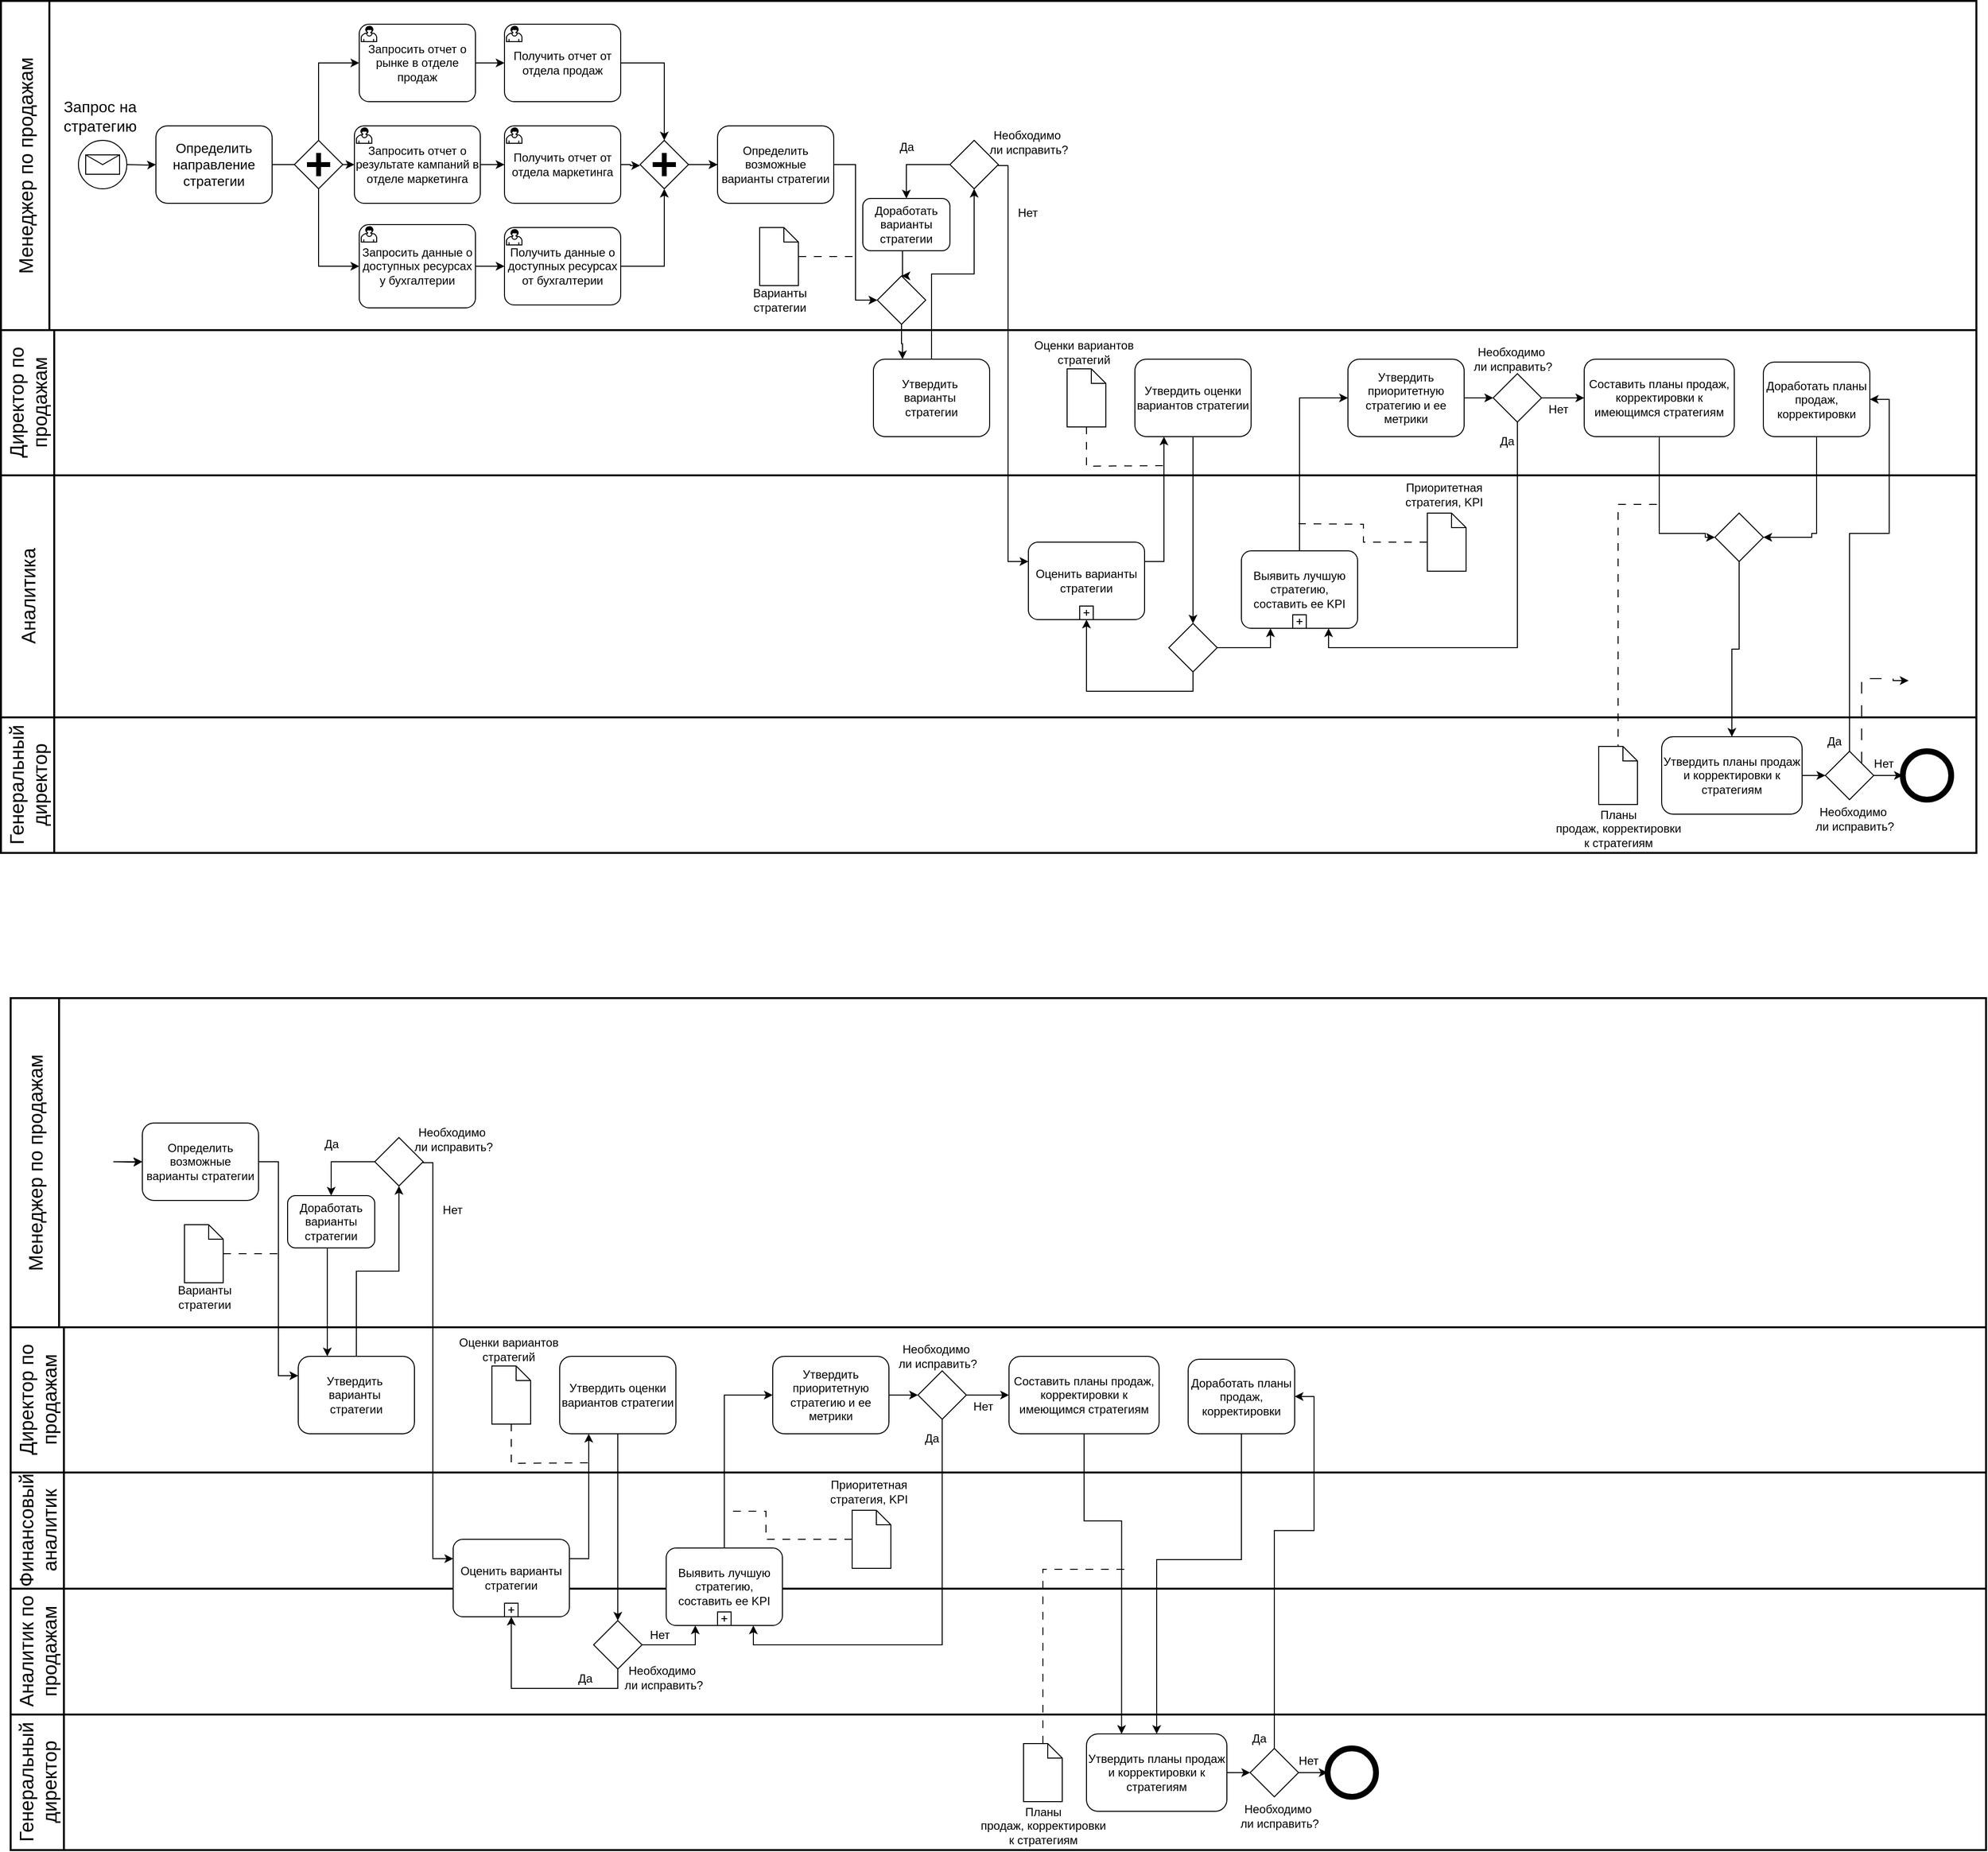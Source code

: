 <mxfile version="25.0.3">
  <diagram name="Page-1" id="2a216829-ef6e-dabb-86c1-c78162f3ba2b">
    <mxGraphModel dx="3166" dy="1260" grid="1" gridSize="10" guides="1" tooltips="1" connect="1" arrows="1" fold="1" page="1" pageScale="1" pageWidth="850" pageHeight="1100" background="none" math="0" shadow="0">
      <root>
        <mxCell id="0" />
        <mxCell id="1" parent="0" />
        <mxCell id="ERPgEq4vKGsU3ttqHzY0-12" value="" style="group" vertex="1" connectable="0" parent="1">
          <mxGeometry x="-530" y="260" width="2040" height="880" as="geometry" />
        </mxCell>
        <mxCell id="yuOISIgOCX0uWJEtP6---103" value="&lt;font style=&quot;font-size: 20px;&quot;&gt;Директор по продажам&lt;/font&gt;" style="swimlane;html=1;startSize=55;fontStyle=0;collapsible=0;horizontal=0;swimlaneLine=1;swimlaneFillColor=#ffffff;strokeWidth=2;whiteSpace=wrap;" parent="ERPgEq4vKGsU3ttqHzY0-12" vertex="1">
          <mxGeometry y="340" width="2040" height="150" as="geometry" />
        </mxCell>
        <mxCell id="yuOISIgOCX0uWJEtP6---110" value="Утвердить&amp;nbsp;&lt;div&gt;варианты&amp;nbsp;&lt;/div&gt;&lt;div&gt;стратегии&lt;/div&gt;" style="shape=ext;rounded=1;html=1;whiteSpace=wrap;" parent="yuOISIgOCX0uWJEtP6---103" vertex="1">
          <mxGeometry x="901" y="30" width="120" height="80" as="geometry" />
        </mxCell>
        <mxCell id="yuOISIgOCX0uWJEtP6---115" value="" style="shape=mxgraph.bpmn.data;labelPosition=center;verticalLabelPosition=bottom;align=center;verticalAlign=top;size=15;html=1;" parent="yuOISIgOCX0uWJEtP6---103" vertex="1">
          <mxGeometry x="1101" y="40" width="40" height="60" as="geometry" />
        </mxCell>
        <mxCell id="yuOISIgOCX0uWJEtP6---116" value="Утвердить оценки вариантов стратегии" style="shape=ext;rounded=1;html=1;whiteSpace=wrap;" parent="yuOISIgOCX0uWJEtP6---103" vertex="1">
          <mxGeometry x="1171" y="30" width="120" height="80" as="geometry" />
        </mxCell>
        <mxCell id="yuOISIgOCX0uWJEtP6---153" value="Утвердить приоритетную стратегию и ее метрики" style="shape=ext;rounded=1;html=1;whiteSpace=wrap;" parent="yuOISIgOCX0uWJEtP6---103" vertex="1">
          <mxGeometry x="1391" y="30" width="120" height="80" as="geometry" />
        </mxCell>
        <mxCell id="yuOISIgOCX0uWJEtP6---155" value="" style="points=[[0.25,0.25,0],[0.5,0,0],[0.75,0.25,0],[1,0.5,0],[0.75,0.75,0],[0.5,1,0],[0.25,0.75,0],[0,0.5,0]];shape=mxgraph.bpmn.gateway2;html=1;verticalLabelPosition=bottom;labelBackgroundColor=#ffffff;verticalAlign=top;align=center;perimeter=rhombusPerimeter;outlineConnect=0;outline=none;symbol=none;" parent="yuOISIgOCX0uWJEtP6---103" vertex="1">
          <mxGeometry x="1541" y="45" width="50" height="50" as="geometry" />
        </mxCell>
        <mxCell id="yuOISIgOCX0uWJEtP6---156" style="edgeStyle=orthogonalEdgeStyle;rounded=0;orthogonalLoop=1;jettySize=auto;html=1;entryX=0;entryY=0.5;entryDx=0;entryDy=0;entryPerimeter=0;" parent="yuOISIgOCX0uWJEtP6---103" source="yuOISIgOCX0uWJEtP6---153" target="yuOISIgOCX0uWJEtP6---155" edge="1">
          <mxGeometry relative="1" as="geometry">
            <mxPoint x="1521" y="290" as="targetPoint" />
          </mxGeometry>
        </mxCell>
        <mxCell id="yuOISIgOCX0uWJEtP6---167" value="" style="edgeStyle=orthogonalEdgeStyle;rounded=0;orthogonalLoop=1;jettySize=auto;html=1;" parent="yuOISIgOCX0uWJEtP6---103" source="yuOISIgOCX0uWJEtP6---155" target="yuOISIgOCX0uWJEtP6---159" edge="1">
          <mxGeometry relative="1" as="geometry">
            <mxPoint x="1681" y="1520" as="targetPoint" />
            <mxPoint x="1591" y="1520" as="sourcePoint" />
          </mxGeometry>
        </mxCell>
        <mxCell id="yuOISIgOCX0uWJEtP6---159" value="Составить планы продаж, корректировки к имеющимся стратегиям" style="shape=ext;rounded=1;html=1;whiteSpace=wrap;" parent="yuOISIgOCX0uWJEtP6---103" vertex="1">
          <mxGeometry x="1635" y="30" width="155" height="80" as="geometry" />
        </mxCell>
        <mxCell id="2nSxpboLFZ5jM47wPxM_-16" value="Оценки вариантов&lt;div&gt;стратегий&lt;/div&gt;" style="text;html=1;align=center;verticalAlign=middle;resizable=0;points=[];autosize=1;strokeColor=none;fillColor=none;" parent="yuOISIgOCX0uWJEtP6---103" vertex="1">
          <mxGeometry x="1053" y="3" width="130" height="40" as="geometry" />
        </mxCell>
        <mxCell id="2nSxpboLFZ5jM47wPxM_-27" value="Необходимо&amp;nbsp;&lt;div&gt;ли&lt;span style=&quot;background-color: initial;&quot;&gt;&amp;nbsp;исправить?&lt;/span&gt;&lt;/div&gt;" style="text;html=1;align=center;verticalAlign=middle;resizable=0;points=[];autosize=1;strokeColor=none;fillColor=none;" parent="yuOISIgOCX0uWJEtP6---103" vertex="1">
          <mxGeometry x="1511" y="10" width="100" height="40" as="geometry" />
        </mxCell>
        <mxCell id="2nSxpboLFZ5jM47wPxM_-29" value="Нет" style="text;html=1;align=center;verticalAlign=middle;resizable=0;points=[];autosize=1;strokeColor=none;fillColor=none;" parent="yuOISIgOCX0uWJEtP6---103" vertex="1">
          <mxGeometry x="1588" y="67" width="40" height="30" as="geometry" />
        </mxCell>
        <mxCell id="2nSxpboLFZ5jM47wPxM_-30" value="Да" style="text;html=1;align=center;verticalAlign=middle;resizable=0;points=[];autosize=1;strokeColor=none;fillColor=none;" parent="yuOISIgOCX0uWJEtP6---103" vertex="1">
          <mxGeometry x="1535" y="100" width="40" height="30" as="geometry" />
        </mxCell>
        <mxCell id="ERPgEq4vKGsU3ttqHzY0-9" value="Доработать планы продаж, корректировки" style="shape=ext;rounded=1;html=1;whiteSpace=wrap;" vertex="1" parent="yuOISIgOCX0uWJEtP6---103">
          <mxGeometry x="1820" y="33" width="110" height="77" as="geometry" />
        </mxCell>
        <mxCell id="yuOISIgOCX0uWJEtP6---2" value="&lt;font style=&quot;font-size: 20px;&quot;&gt;Менеджер по продажам&lt;/font&gt;" style="swimlane;html=1;startSize=50;fontStyle=0;collapsible=0;horizontal=0;swimlaneLine=1;swimlaneFillColor=#ffffff;strokeWidth=2;whiteSpace=wrap;" parent="ERPgEq4vKGsU3ttqHzY0-12" vertex="1">
          <mxGeometry width="2040" height="340" as="geometry" />
        </mxCell>
        <mxCell id="yuOISIgOCX0uWJEtP6---6" style="edgeStyle=orthogonalEdgeStyle;rounded=0;orthogonalLoop=1;jettySize=auto;html=1;" parent="yuOISIgOCX0uWJEtP6---2" target="yuOISIgOCX0uWJEtP6---5" edge="1">
          <mxGeometry relative="1" as="geometry">
            <mxPoint x="130" y="169" as="sourcePoint" />
          </mxGeometry>
        </mxCell>
        <mxCell id="yuOISIgOCX0uWJEtP6---9" style="edgeStyle=orthogonalEdgeStyle;rounded=0;orthogonalLoop=1;jettySize=auto;html=1;" parent="yuOISIgOCX0uWJEtP6---2" source="yuOISIgOCX0uWJEtP6---5" edge="1">
          <mxGeometry relative="1" as="geometry">
            <mxPoint x="315" y="169" as="targetPoint" />
          </mxGeometry>
        </mxCell>
        <mxCell id="yuOISIgOCX0uWJEtP6---5" value="&lt;font style=&quot;font-size: 14px;&quot;&gt;Определить направление стратегии&lt;/font&gt;" style="shape=ext;rounded=1;html=1;whiteSpace=wrap;" parent="yuOISIgOCX0uWJEtP6---2" vertex="1">
          <mxGeometry x="160" y="129" width="120" height="80" as="geometry" />
        </mxCell>
        <mxCell id="yuOISIgOCX0uWJEtP6---7" value="" style="shape=mxgraph.bpmn.shape;html=1;verticalLabelPosition=bottom;labelBackgroundColor=#ffffff;verticalAlign=top;perimeter=rhombusPerimeter;background=gateway;outline=none;symbol=parallelGw;" parent="yuOISIgOCX0uWJEtP6---2" vertex="1">
          <mxGeometry x="303" y="144" width="50" height="50" as="geometry" />
        </mxCell>
        <mxCell id="yuOISIgOCX0uWJEtP6---10" value="&lt;div&gt;&lt;span style=&quot;background-color: initial;&quot;&gt;Запросить данные о доступных ресурсах у бухгалтерии&lt;/span&gt;&lt;br&gt;&lt;/div&gt;" style="points=[[0.25,0,0],[0.5,0,0],[0.75,0,0],[1,0.25,0],[1,0.5,0],[1,0.75,0],[0.75,1,0],[0.5,1,0],[0.25,1,0],[0,0.75,0],[0,0.5,0],[0,0.25,0]];shape=mxgraph.bpmn.task;whiteSpace=wrap;rectStyle=rounded;size=10;html=1;container=1;expand=0;collapsible=0;taskMarker=user;" parent="yuOISIgOCX0uWJEtP6---2" vertex="1">
          <mxGeometry x="370" y="231" width="120" height="86" as="geometry" />
        </mxCell>
        <mxCell id="yuOISIgOCX0uWJEtP6---11" value="&lt;div&gt;&lt;span style=&quot;background-color: initial;&quot;&gt;Запросить отчет о результате кампаний в отделе маркетинга&lt;/span&gt;&lt;br&gt;&lt;/div&gt;" style="points=[[0.25,0,0],[0.5,0,0],[0.75,0,0],[1,0.25,0],[1,0.5,0],[1,0.75,0],[0.75,1,0],[0.5,1,0],[0.25,1,0],[0,0.75,0],[0,0.5,0],[0,0.25,0]];shape=mxgraph.bpmn.task;whiteSpace=wrap;rectStyle=rounded;size=10;html=1;container=1;expand=0;collapsible=0;taskMarker=user;" parent="yuOISIgOCX0uWJEtP6---2" vertex="1">
          <mxGeometry x="365" y="129" width="130" height="80" as="geometry" />
        </mxCell>
        <mxCell id="2nSxpboLFZ5jM47wPxM_-1" style="edgeStyle=orthogonalEdgeStyle;rounded=0;orthogonalLoop=1;jettySize=auto;html=1;" parent="yuOISIgOCX0uWJEtP6---2" source="yuOISIgOCX0uWJEtP6---12" target="CjMGcF9206Xnc9cuAVjh-18" edge="1">
          <mxGeometry relative="1" as="geometry" />
        </mxCell>
        <mxCell id="yuOISIgOCX0uWJEtP6---12" value="&lt;div&gt;&lt;span style=&quot;background-color: initial;&quot;&gt;Запросить отчет о рынке в отделе продаж&lt;/span&gt;&lt;br&gt;&lt;/div&gt;" style="points=[[0.25,0,0],[0.5,0,0],[0.75,0,0],[1,0.25,0],[1,0.5,0],[1,0.75,0],[0.75,1,0],[0.5,1,0],[0.25,1,0],[0,0.75,0],[0,0.5,0],[0,0.25,0]];shape=mxgraph.bpmn.task;whiteSpace=wrap;rectStyle=rounded;size=10;html=1;container=1;expand=0;collapsible=0;taskMarker=user;" parent="yuOISIgOCX0uWJEtP6---2" vertex="1">
          <mxGeometry x="370" y="24" width="120" height="80" as="geometry" />
        </mxCell>
        <mxCell id="yuOISIgOCX0uWJEtP6---17" style="edgeStyle=orthogonalEdgeStyle;rounded=0;orthogonalLoop=1;jettySize=auto;html=1;entryX=0;entryY=0.5;entryDx=0;entryDy=0;entryPerimeter=0;" parent="yuOISIgOCX0uWJEtP6---2" source="yuOISIgOCX0uWJEtP6---7" target="yuOISIgOCX0uWJEtP6---12" edge="1">
          <mxGeometry relative="1" as="geometry">
            <Array as="points">
              <mxPoint x="328" y="64" />
            </Array>
            <mxPoint x="368" y="64.0" as="targetPoint" />
          </mxGeometry>
        </mxCell>
        <mxCell id="yuOISIgOCX0uWJEtP6---26" style="edgeStyle=orthogonalEdgeStyle;rounded=0;orthogonalLoop=1;jettySize=auto;html=1;entryX=0.5;entryY=1;entryDx=0;entryDy=0;exitX=1;exitY=0.5;exitDx=0;exitDy=0;exitPerimeter=0;" parent="yuOISIgOCX0uWJEtP6---2" source="CjMGcF9206Xnc9cuAVjh-23" target="yuOISIgOCX0uWJEtP6---24" edge="1">
          <mxGeometry relative="1" as="geometry">
            <mxPoint x="696" y="274.0" as="sourcePoint" />
          </mxGeometry>
        </mxCell>
        <mxCell id="yuOISIgOCX0uWJEtP6---25" style="edgeStyle=orthogonalEdgeStyle;rounded=0;orthogonalLoop=1;jettySize=auto;html=1;entryX=0.5;entryY=0;entryDx=0;entryDy=0;exitX=1;exitY=0.5;exitDx=0;exitDy=0;exitPerimeter=0;" parent="yuOISIgOCX0uWJEtP6---2" source="CjMGcF9206Xnc9cuAVjh-18" target="yuOISIgOCX0uWJEtP6---24" edge="1">
          <mxGeometry relative="1" as="geometry">
            <mxPoint x="696" y="64.0" as="sourcePoint" />
          </mxGeometry>
        </mxCell>
        <mxCell id="yuOISIgOCX0uWJEtP6---29" style="edgeStyle=orthogonalEdgeStyle;rounded=0;orthogonalLoop=1;jettySize=auto;html=1;entryX=0;entryY=0.5;entryDx=0;entryDy=0;" parent="yuOISIgOCX0uWJEtP6---2" source="yuOISIgOCX0uWJEtP6---24" target="yuOISIgOCX0uWJEtP6---28" edge="1">
          <mxGeometry relative="1" as="geometry" />
        </mxCell>
        <mxCell id="2nSxpboLFZ5jM47wPxM_-4" value="" style="edgeStyle=orthogonalEdgeStyle;rounded=0;orthogonalLoop=1;jettySize=auto;html=1;" parent="yuOISIgOCX0uWJEtP6---2" source="yuOISIgOCX0uWJEtP6---24" target="yuOISIgOCX0uWJEtP6---28" edge="1">
          <mxGeometry relative="1" as="geometry" />
        </mxCell>
        <mxCell id="yuOISIgOCX0uWJEtP6---24" value="" style="shape=mxgraph.bpmn.shape;html=1;verticalLabelPosition=bottom;labelBackgroundColor=#ffffff;verticalAlign=top;perimeter=rhombusPerimeter;background=gateway;outline=none;symbol=parallelGw;" parent="yuOISIgOCX0uWJEtP6---2" vertex="1">
          <mxGeometry x="660" y="144" width="50" height="50" as="geometry" />
        </mxCell>
        <mxCell id="yuOISIgOCX0uWJEtP6---27" style="edgeStyle=orthogonalEdgeStyle;rounded=0;orthogonalLoop=1;jettySize=auto;html=1;exitX=1;exitY=0.5;exitDx=0;exitDy=0;exitPerimeter=0;" parent="yuOISIgOCX0uWJEtP6---2" source="CjMGcF9206Xnc9cuAVjh-21" edge="1">
          <mxGeometry relative="1" as="geometry">
            <mxPoint x="696.0" y="169.037" as="sourcePoint" />
            <mxPoint x="660" y="170" as="targetPoint" />
            <Array as="points">
              <mxPoint x="650" y="169" />
              <mxPoint x="650" y="170" />
            </Array>
          </mxGeometry>
        </mxCell>
        <mxCell id="yuOISIgOCX0uWJEtP6---28" value="Определить возможные варианты стратегии" style="shape=ext;rounded=1;html=1;whiteSpace=wrap;" parent="yuOISIgOCX0uWJEtP6---2" vertex="1">
          <mxGeometry x="740" y="129" width="120" height="80" as="geometry" />
        </mxCell>
        <mxCell id="ERPgEq4vKGsU3ttqHzY0-3" style="edgeStyle=orthogonalEdgeStyle;rounded=0;orthogonalLoop=1;jettySize=auto;html=1;entryX=0.5;entryY=0;entryDx=0;entryDy=0;exitX=0;exitY=0.5;exitDx=0;exitDy=0;exitPerimeter=0;" edge="1" parent="yuOISIgOCX0uWJEtP6---2" source="yuOISIgOCX0uWJEtP6---30" target="ERPgEq4vKGsU3ttqHzY0-2">
          <mxGeometry relative="1" as="geometry" />
        </mxCell>
        <mxCell id="yuOISIgOCX0uWJEtP6---30" value="" style="points=[[0.25,0.25,0],[0.5,0,0],[0.75,0.25,0],[1,0.5,0],[0.75,0.75,0],[0.5,1,0],[0.25,0.75,0],[0,0.5,0]];shape=mxgraph.bpmn.gateway2;html=1;verticalLabelPosition=bottom;labelBackgroundColor=#ffffff;verticalAlign=top;align=center;perimeter=rhombusPerimeter;outlineConnect=0;outline=none;symbol=none;" parent="yuOISIgOCX0uWJEtP6---2" vertex="1">
          <mxGeometry x="980" y="144" width="50" height="50" as="geometry" />
        </mxCell>
        <mxCell id="CjMGcF9206Xnc9cuAVjh-18" value="Получить отчет от отдела продаж" style="points=[[0.25,0,0],[0.5,0,0],[0.75,0,0],[1,0.25,0],[1,0.5,0],[1,0.75,0],[0.75,1,0],[0.5,1,0],[0.25,1,0],[0,0.75,0],[0,0.5,0],[0,0.25,0]];shape=mxgraph.bpmn.task;whiteSpace=wrap;rectStyle=rounded;size=10;html=1;container=1;expand=0;collapsible=0;taskMarker=user;" parent="yuOISIgOCX0uWJEtP6---2" vertex="1">
          <mxGeometry x="520" y="24" width="120" height="80" as="geometry" />
        </mxCell>
        <mxCell id="CjMGcF9206Xnc9cuAVjh-21" value="Получить отчет от отдела маркетинга" style="points=[[0.25,0,0],[0.5,0,0],[0.75,0,0],[1,0.25,0],[1,0.5,0],[1,0.75,0],[0.75,1,0],[0.5,1,0],[0.25,1,0],[0,0.75,0],[0,0.5,0],[0,0.25,0]];shape=mxgraph.bpmn.task;whiteSpace=wrap;rectStyle=rounded;size=10;html=1;container=1;expand=0;collapsible=0;taskMarker=user;" parent="yuOISIgOCX0uWJEtP6---2" vertex="1">
          <mxGeometry x="520" y="129" width="120" height="80" as="geometry" />
        </mxCell>
        <mxCell id="CjMGcF9206Xnc9cuAVjh-23" value="&lt;div&gt;&lt;span style=&quot;background-color: initial;&quot;&gt;Получить данные о доступных ресурсах от бухгалтерии&lt;/span&gt;&lt;br&gt;&lt;/div&gt;" style="points=[[0.25,0,0],[0.5,0,0],[0.75,0,0],[1,0.25,0],[1,0.5,0],[1,0.75,0],[0.75,1,0],[0.5,1,0],[0.25,1,0],[0,0.75,0],[0,0.5,0],[0,0.25,0]];shape=mxgraph.bpmn.task;whiteSpace=wrap;rectStyle=rounded;size=10;html=1;container=1;expand=0;collapsible=0;taskMarker=user;" parent="yuOISIgOCX0uWJEtP6---2" vertex="1">
          <mxGeometry x="520" y="234" width="120" height="80" as="geometry" />
        </mxCell>
        <mxCell id="CjMGcF9206Xnc9cuAVjh-28" style="edgeStyle=orthogonalEdgeStyle;rounded=0;orthogonalLoop=1;jettySize=auto;html=1;exitX=1;exitY=0.5;exitDx=0;exitDy=0;entryX=0;entryY=0.5;entryDx=0;entryDy=0;entryPerimeter=0;" parent="yuOISIgOCX0uWJEtP6---2" source="yuOISIgOCX0uWJEtP6---7" target="yuOISIgOCX0uWJEtP6---11" edge="1">
          <mxGeometry relative="1" as="geometry">
            <mxPoint x="368" y="169.0" as="targetPoint" />
          </mxGeometry>
        </mxCell>
        <mxCell id="2nSxpboLFZ5jM47wPxM_-2" style="edgeStyle=orthogonalEdgeStyle;rounded=0;orthogonalLoop=1;jettySize=auto;html=1;entryX=0;entryY=0.5;entryDx=0;entryDy=0;entryPerimeter=0;" parent="yuOISIgOCX0uWJEtP6---2" source="yuOISIgOCX0uWJEtP6---11" target="CjMGcF9206Xnc9cuAVjh-21" edge="1">
          <mxGeometry relative="1" as="geometry" />
        </mxCell>
        <mxCell id="2nSxpboLFZ5jM47wPxM_-3" style="edgeStyle=orthogonalEdgeStyle;rounded=0;orthogonalLoop=1;jettySize=auto;html=1;entryX=0;entryY=0.5;entryDx=0;entryDy=0;entryPerimeter=0;" parent="yuOISIgOCX0uWJEtP6---2" source="yuOISIgOCX0uWJEtP6---10" target="CjMGcF9206Xnc9cuAVjh-23" edge="1">
          <mxGeometry relative="1" as="geometry" />
        </mxCell>
        <mxCell id="2nSxpboLFZ5jM47wPxM_-9" value="" style="points=[[0.145,0.145,0],[0.5,0,0],[0.855,0.145,0],[1,0.5,0],[0.855,0.855,0],[0.5,1,0],[0.145,0.855,0],[0,0.5,0]];shape=mxgraph.bpmn.event;html=1;verticalLabelPosition=bottom;labelBackgroundColor=#ffffff;verticalAlign=top;align=center;perimeter=ellipsePerimeter;outlineConnect=0;aspect=fixed;outline=standard;symbol=message;" parent="yuOISIgOCX0uWJEtP6---2" vertex="1">
          <mxGeometry x="80" y="144" width="50" height="50" as="geometry" />
        </mxCell>
        <mxCell id="2nSxpboLFZ5jM47wPxM_-10" value="&lt;font style=&quot;font-size: 16px;&quot;&gt;Запрос на стратегию&lt;/font&gt;" style="text;html=1;align=center;verticalAlign=middle;whiteSpace=wrap;rounded=0;" parent="yuOISIgOCX0uWJEtP6---2" vertex="1">
          <mxGeometry x="45" y="94" width="115" height="50" as="geometry" />
        </mxCell>
        <mxCell id="2nSxpboLFZ5jM47wPxM_-13" value="Необходимо&amp;nbsp;&lt;div&gt;ли&lt;span style=&quot;background-color: initial;&quot;&gt;&amp;nbsp;исправить?&lt;/span&gt;&lt;/div&gt;" style="text;html=1;align=center;verticalAlign=middle;resizable=0;points=[];autosize=1;strokeColor=none;fillColor=none;" parent="yuOISIgOCX0uWJEtP6---2" vertex="1">
          <mxGeometry x="1011" y="126" width="100" height="40" as="geometry" />
        </mxCell>
        <mxCell id="2nSxpboLFZ5jM47wPxM_-14" value="Да" style="text;html=1;align=center;verticalAlign=middle;resizable=0;points=[];autosize=1;strokeColor=none;fillColor=none;" parent="yuOISIgOCX0uWJEtP6---2" vertex="1">
          <mxGeometry x="915" y="136" width="40" height="30" as="geometry" />
        </mxCell>
        <mxCell id="2nSxpboLFZ5jM47wPxM_-15" value="Нет" style="text;html=1;align=center;verticalAlign=middle;resizable=0;points=[];autosize=1;strokeColor=none;fillColor=none;" parent="yuOISIgOCX0uWJEtP6---2" vertex="1">
          <mxGeometry x="1040" y="204" width="40" height="30" as="geometry" />
        </mxCell>
        <mxCell id="2nSxpboLFZ5jM47wPxM_-23" style="edgeStyle=orthogonalEdgeStyle;rounded=0;orthogonalLoop=1;jettySize=auto;html=1;entryX=0;entryY=0.5;entryDx=0;entryDy=0;entryPerimeter=0;exitX=0.5;exitY=1;exitDx=0;exitDy=0;" parent="yuOISIgOCX0uWJEtP6---2" source="yuOISIgOCX0uWJEtP6---7" target="yuOISIgOCX0uWJEtP6---10" edge="1">
          <mxGeometry relative="1" as="geometry" />
        </mxCell>
        <mxCell id="yuOISIgOCX0uWJEtP6---112" style="edgeStyle=orthogonalEdgeStyle;rounded=0;orthogonalLoop=1;jettySize=auto;html=1;dashed=1;dashPattern=8 8;endArrow=none;endFill=0;" parent="yuOISIgOCX0uWJEtP6---2" source="yuOISIgOCX0uWJEtP6---109" edge="1">
          <mxGeometry relative="1" as="geometry">
            <mxPoint x="880" y="264" as="targetPoint" />
          </mxGeometry>
        </mxCell>
        <mxCell id="2nSxpboLFZ5jM47wPxM_-11" value="Варианты&lt;div&gt;стратегии&lt;/div&gt;" style="text;html=1;align=center;verticalAlign=middle;resizable=0;points=[];autosize=1;strokeColor=none;fillColor=none;" parent="yuOISIgOCX0uWJEtP6---2" vertex="1">
          <mxGeometry x="763.5" y="289" width="80" height="40" as="geometry" />
        </mxCell>
        <mxCell id="yuOISIgOCX0uWJEtP6---109" value="" style="shape=mxgraph.bpmn.data;labelPosition=center;verticalLabelPosition=bottom;align=center;verticalAlign=top;size=15;html=1;" parent="yuOISIgOCX0uWJEtP6---2" vertex="1">
          <mxGeometry x="783.5" y="234" width="40" height="60" as="geometry" />
        </mxCell>
        <mxCell id="ERPgEq4vKGsU3ttqHzY0-2" value="Доработать варианты стратегии" style="shape=ext;rounded=1;html=1;whiteSpace=wrap;" vertex="1" parent="yuOISIgOCX0uWJEtP6---2">
          <mxGeometry x="890" y="204" width="90" height="54" as="geometry" />
        </mxCell>
        <mxCell id="ERPgEq4vKGsU3ttqHzY0-111" value="" style="points=[[0.25,0.25,0],[0.5,0,0],[0.75,0.25,0],[1,0.5,0],[0.75,0.75,0],[0.5,1,0],[0.25,0.75,0],[0,0.5,0]];shape=mxgraph.bpmn.gateway2;html=1;verticalLabelPosition=bottom;labelBackgroundColor=#ffffff;verticalAlign=top;align=center;perimeter=rhombusPerimeter;outlineConnect=0;outline=none;symbol=none;" vertex="1" parent="yuOISIgOCX0uWJEtP6---2">
          <mxGeometry x="905" y="284" width="50" height="50" as="geometry" />
        </mxCell>
        <mxCell id="ERPgEq4vKGsU3ttqHzY0-8" style="edgeStyle=orthogonalEdgeStyle;rounded=0;orthogonalLoop=1;jettySize=auto;html=1;entryX=0.5;entryY=0;entryDx=0;entryDy=0;entryPerimeter=0;" edge="1" parent="yuOISIgOCX0uWJEtP6---2" source="ERPgEq4vKGsU3ttqHzY0-2" target="ERPgEq4vKGsU3ttqHzY0-111">
          <mxGeometry relative="1" as="geometry">
            <Array as="points">
              <mxPoint x="931" y="284" />
            </Array>
          </mxGeometry>
        </mxCell>
        <mxCell id="2nSxpboLFZ5jM47wPxM_-5" style="edgeStyle=orthogonalEdgeStyle;rounded=0;orthogonalLoop=1;jettySize=auto;html=1;entryX=0;entryY=0.5;entryDx=0;entryDy=0;entryPerimeter=0;" parent="yuOISIgOCX0uWJEtP6---2" source="yuOISIgOCX0uWJEtP6---28" target="ERPgEq4vKGsU3ttqHzY0-111" edge="1">
          <mxGeometry relative="1" as="geometry" />
        </mxCell>
        <mxCell id="yuOISIgOCX0uWJEtP6---113" value="" style="swimlane;html=1;startSize=55;fontStyle=0;collapsible=0;horizontal=0;swimlaneLine=1;swimlaneFillColor=#ffffff;strokeWidth=2;whiteSpace=wrap;" parent="ERPgEq4vKGsU3ttqHzY0-12" vertex="1">
          <mxGeometry y="490" width="2040" height="250" as="geometry" />
        </mxCell>
        <mxCell id="CjMGcF9206Xnc9cuAVjh-39" value="&lt;font style=&quot;font-size: 20px;&quot;&gt;Аналитика&lt;/font&gt;" style="swimlane;html=1;startSize=55;fontStyle=0;collapsible=0;horizontal=0;swimlaneLine=1;swimlaneFillColor=#ffffff;strokeWidth=2;whiteSpace=wrap;" parent="yuOISIgOCX0uWJEtP6---113" vertex="1">
          <mxGeometry width="2040" height="250" as="geometry" />
        </mxCell>
        <mxCell id="ERPgEq4vKGsU3ttqHzY0-1" style="edgeStyle=orthogonalEdgeStyle;rounded=0;orthogonalLoop=1;jettySize=auto;html=1;dashed=1;dashPattern=8 8;endArrow=none;endFill=0;" edge="1" parent="CjMGcF9206Xnc9cuAVjh-39" source="2nSxpboLFZ5jM47wPxM_-25">
          <mxGeometry relative="1" as="geometry">
            <mxPoint x="1340" y="50" as="targetPoint" />
          </mxGeometry>
        </mxCell>
        <mxCell id="2nSxpboLFZ5jM47wPxM_-25" value="" style="shape=mxgraph.bpmn.data;labelPosition=center;verticalLabelPosition=bottom;align=center;verticalAlign=top;size=15;html=1;" parent="CjMGcF9206Xnc9cuAVjh-39" vertex="1">
          <mxGeometry x="1473" y="39" width="40" height="60" as="geometry" />
        </mxCell>
        <mxCell id="2nSxpboLFZ5jM47wPxM_-26" value="&lt;div&gt;Приоритетная&lt;/div&gt;&lt;div&gt;стратегия, KPI&lt;/div&gt;" style="text;html=1;align=center;verticalAlign=middle;resizable=0;points=[];autosize=1;strokeColor=none;fillColor=none;" parent="CjMGcF9206Xnc9cuAVjh-39" vertex="1">
          <mxGeometry x="1440" width="100" height="40" as="geometry" />
        </mxCell>
        <mxCell id="ERPgEq4vKGsU3ttqHzY0-113" value="" style="points=[[0.25,0.25,0],[0.5,0,0],[0.75,0.25,0],[1,0.5,0],[0.75,0.75,0],[0.5,1,0],[0.25,0.75,0],[0,0.5,0]];shape=mxgraph.bpmn.gateway2;html=1;verticalLabelPosition=bottom;labelBackgroundColor=#ffffff;verticalAlign=top;align=center;perimeter=rhombusPerimeter;outlineConnect=0;outline=none;symbol=none;" vertex="1" parent="CjMGcF9206Xnc9cuAVjh-39">
          <mxGeometry x="1770" y="39" width="50" height="50" as="geometry" />
        </mxCell>
        <mxCell id="yuOISIgOCX0uWJEtP6---117" value="Оценить варианты стратегии" style="shape=ext;rounded=1;html=1;whiteSpace=wrap;" parent="yuOISIgOCX0uWJEtP6---113" vertex="1">
          <mxGeometry x="1061" y="69" width="120" height="80" as="geometry" />
        </mxCell>
        <mxCell id="yuOISIgOCX0uWJEtP6---124" style="edgeStyle=orthogonalEdgeStyle;rounded=0;orthogonalLoop=1;jettySize=auto;html=1;entryX=0.25;entryY=1;entryDx=0;entryDy=0;entryPerimeter=0;" parent="yuOISIgOCX0uWJEtP6---113" source="yuOISIgOCX0uWJEtP6---121" target="yuOISIgOCX0uWJEtP6---146" edge="1">
          <mxGeometry relative="1" as="geometry">
            <mxPoint x="1341" y="115" as="targetPoint" />
          </mxGeometry>
        </mxCell>
        <mxCell id="yuOISIgOCX0uWJEtP6---125" style="edgeStyle=orthogonalEdgeStyle;rounded=0;orthogonalLoop=1;jettySize=auto;html=1;entryX=0.5;entryY=1;entryDx=0;entryDy=0;exitX=0.5;exitY=1;exitDx=0;exitDy=0;exitPerimeter=0;entryPerimeter=0;" parent="yuOISIgOCX0uWJEtP6---113" source="yuOISIgOCX0uWJEtP6---121" target="2nSxpboLFZ5jM47wPxM_-24" edge="1">
          <mxGeometry relative="1" as="geometry">
            <mxPoint x="1060" y="197" as="targetPoint" />
          </mxGeometry>
        </mxCell>
        <mxCell id="yuOISIgOCX0uWJEtP6---121" value="" style="points=[[0.25,0.25,0],[0.5,0,0],[0.75,0.25,0],[1,0.5,0],[0.75,0.75,0],[0.5,1,0],[0.25,0.75,0],[0,0.5,0]];shape=mxgraph.bpmn.gateway2;html=1;verticalLabelPosition=bottom;labelBackgroundColor=#ffffff;verticalAlign=top;align=center;perimeter=rhombusPerimeter;outlineConnect=0;outline=none;symbol=none;" parent="yuOISIgOCX0uWJEtP6---113" vertex="1">
          <mxGeometry x="1206" y="153" width="50" height="50" as="geometry" />
        </mxCell>
        <mxCell id="yuOISIgOCX0uWJEtP6---146" value="Выявить лучшую стратегию, составить ее KPI" style="points=[[0.25,0,0],[0.5,0,0],[0.75,0,0],[1,0.25,0],[1,0.5,0],[1,0.75,0],[0.75,1,0],[0.5,1,0],[0.25,1,0],[0,0.75,0],[0,0.5,0],[0,0.25,0]];shape=mxgraph.bpmn.task;whiteSpace=wrap;rectStyle=rounded;size=10;html=1;container=1;expand=0;collapsible=0;taskMarker=abstract;isLoopSub=1;" parent="yuOISIgOCX0uWJEtP6---113" vertex="1">
          <mxGeometry x="1281" y="78" width="120" height="80" as="geometry" />
        </mxCell>
        <mxCell id="2nSxpboLFZ5jM47wPxM_-24" value="Оценить варианты стратегии" style="points=[[0.25,0,0],[0.5,0,0],[0.75,0,0],[1,0.25,0],[1,0.5,0],[1,0.75,0],[0.75,1,0],[0.5,1,0],[0.25,1,0],[0,0.75,0],[0,0.5,0],[0,0.25,0]];shape=mxgraph.bpmn.task;whiteSpace=wrap;rectStyle=rounded;size=10;html=1;container=1;expand=0;collapsible=0;taskMarker=abstract;isLoopSub=1;" parent="yuOISIgOCX0uWJEtP6---113" vertex="1">
          <mxGeometry x="1061" y="69" width="120" height="80" as="geometry" />
        </mxCell>
        <mxCell id="yuOISIgOCX0uWJEtP6---118" style="edgeStyle=orthogonalEdgeStyle;rounded=0;orthogonalLoop=1;jettySize=auto;html=1;exitX=1;exitY=0.5;exitDx=0;exitDy=0;exitPerimeter=0;entryX=0;entryY=0.25;entryDx=0;entryDy=0;" parent="ERPgEq4vKGsU3ttqHzY0-12" source="yuOISIgOCX0uWJEtP6---30" target="yuOISIgOCX0uWJEtP6---117" edge="1">
          <mxGeometry relative="1" as="geometry">
            <Array as="points">
              <mxPoint x="1040" y="170" />
              <mxPoint x="1040" y="579" />
            </Array>
            <mxPoint x="1000" y="570" as="targetPoint" />
          </mxGeometry>
        </mxCell>
        <mxCell id="yuOISIgOCX0uWJEtP6---119" style="edgeStyle=orthogonalEdgeStyle;rounded=0;orthogonalLoop=1;jettySize=auto;html=1;entryX=0.5;entryY=1;entryDx=0;entryDy=0;entryPerimeter=0;dashed=1;dashPattern=8 8;endArrow=none;endFill=0;" parent="ERPgEq4vKGsU3ttqHzY0-12" target="yuOISIgOCX0uWJEtP6---115" edge="1">
          <mxGeometry relative="1" as="geometry">
            <mxPoint x="1200" y="480" as="sourcePoint" />
          </mxGeometry>
        </mxCell>
        <mxCell id="yuOISIgOCX0uWJEtP6---122" style="edgeStyle=orthogonalEdgeStyle;rounded=0;orthogonalLoop=1;jettySize=auto;html=1;" parent="ERPgEq4vKGsU3ttqHzY0-12" source="yuOISIgOCX0uWJEtP6---116" target="yuOISIgOCX0uWJEtP6---121" edge="1">
          <mxGeometry relative="1" as="geometry">
            <mxPoint x="1261.0" y="720" as="targetPoint" />
          </mxGeometry>
        </mxCell>
        <mxCell id="yuOISIgOCX0uWJEtP6---126" value="&lt;font style=&quot;font-size: 20px;&quot;&gt;Генеральный директор&lt;/font&gt;" style="swimlane;html=1;startSize=55;fontStyle=0;collapsible=0;horizontal=0;swimlaneLine=1;swimlaneFillColor=#ffffff;strokeWidth=2;whiteSpace=wrap;" parent="ERPgEq4vKGsU3ttqHzY0-12" vertex="1">
          <mxGeometry y="740" width="2040" height="140" as="geometry" />
        </mxCell>
        <mxCell id="yuOISIgOCX0uWJEtP6---161" value="" style="shape=mxgraph.bpmn.data;labelPosition=center;verticalLabelPosition=bottom;align=center;verticalAlign=top;size=15;html=1;" parent="yuOISIgOCX0uWJEtP6---126" vertex="1">
          <mxGeometry x="1650" y="30" width="40" height="60" as="geometry" />
        </mxCell>
        <mxCell id="yuOISIgOCX0uWJEtP6---164" value="Утвердить планы продаж и корректировки к стратегиям" style="shape=ext;rounded=1;html=1;whiteSpace=wrap;" parent="yuOISIgOCX0uWJEtP6---126" vertex="1">
          <mxGeometry x="1715" y="20" width="145" height="80" as="geometry" />
        </mxCell>
        <mxCell id="2nSxpboLFZ5jM47wPxM_-31" value="" style="edgeStyle=orthogonalEdgeStyle;rounded=0;orthogonalLoop=1;jettySize=auto;html=1;startArrow=classic;startFill=1;endArrow=none;endFill=0;" parent="yuOISIgOCX0uWJEtP6---126" source="yuOISIgOCX0uWJEtP6---168" target="yuOISIgOCX0uWJEtP6---164" edge="1">
          <mxGeometry relative="1" as="geometry" />
        </mxCell>
        <mxCell id="yuOISIgOCX0uWJEtP6---168" value="" style="points=[[0.25,0.25,0],[0.5,0,0],[0.75,0.25,0],[1,0.5,0],[0.75,0.75,0],[0.5,1,0],[0.25,0.75,0],[0,0.5,0]];shape=mxgraph.bpmn.gateway2;html=1;verticalLabelPosition=bottom;labelBackgroundColor=#ffffff;verticalAlign=top;align=center;perimeter=rhombusPerimeter;outlineConnect=0;outline=none;symbol=none;" parent="yuOISIgOCX0uWJEtP6---126" vertex="1">
          <mxGeometry x="1884" y="35" width="50" height="50" as="geometry" />
        </mxCell>
        <mxCell id="yuOISIgOCX0uWJEtP6---171" value="" style="points=[[0.145,0.145,0],[0.5,0,0],[0.855,0.145,0],[1,0.5,0],[0.855,0.855,0],[0.5,1,0],[0.145,0.855,0],[0,0.5,0]];shape=mxgraph.bpmn.event;html=1;verticalLabelPosition=bottom;labelBackgroundColor=#ffffff;verticalAlign=top;align=center;perimeter=ellipsePerimeter;outlineConnect=0;aspect=fixed;outline=end;symbol=terminate2;strokeWidth=2;" parent="yuOISIgOCX0uWJEtP6---126" vertex="1">
          <mxGeometry x="1964" y="35" width="50" height="50" as="geometry" />
        </mxCell>
        <mxCell id="yuOISIgOCX0uWJEtP6---172" style="edgeStyle=orthogonalEdgeStyle;rounded=0;orthogonalLoop=1;jettySize=auto;html=1;entryX=0;entryY=0.5;entryDx=0;entryDy=0;entryPerimeter=0;" parent="yuOISIgOCX0uWJEtP6---126" source="yuOISIgOCX0uWJEtP6---168" target="yuOISIgOCX0uWJEtP6---171" edge="1">
          <mxGeometry relative="1" as="geometry" />
        </mxCell>
        <mxCell id="2nSxpboLFZ5jM47wPxM_-32" value="Необходимо&amp;nbsp;&lt;div&gt;ли&lt;span style=&quot;background-color: initial;&quot;&gt;&amp;nbsp;исправить?&lt;/span&gt;&lt;/div&gt;" style="text;html=1;align=center;verticalAlign=middle;resizable=0;points=[];autosize=1;strokeColor=none;fillColor=none;" parent="yuOISIgOCX0uWJEtP6---126" vertex="1">
          <mxGeometry x="1864" y="85" width="100" height="40" as="geometry" />
        </mxCell>
        <mxCell id="2nSxpboLFZ5jM47wPxM_-33" value="Нет" style="text;html=1;align=center;verticalAlign=middle;resizable=0;points=[];autosize=1;strokeColor=none;fillColor=none;" parent="yuOISIgOCX0uWJEtP6---126" vertex="1">
          <mxGeometry x="1924" y="33" width="40" height="30" as="geometry" />
        </mxCell>
        <mxCell id="2nSxpboLFZ5jM47wPxM_-34" value="Да" style="text;html=1;align=center;verticalAlign=middle;resizable=0;points=[];autosize=1;strokeColor=none;fillColor=none;" parent="yuOISIgOCX0uWJEtP6---126" vertex="1">
          <mxGeometry x="1873" y="10" width="40" height="30" as="geometry" />
        </mxCell>
        <mxCell id="2nSxpboLFZ5jM47wPxM_-36" value="&lt;span style=&quot;text-wrap: wrap;&quot;&gt;Планы продаж,&amp;nbsp;&lt;/span&gt;&lt;span style=&quot;background-color: initial; text-wrap: wrap;&quot;&gt;корректировки к&amp;nbsp;&lt;/span&gt;&lt;span style=&quot;background-color: initial; text-wrap: wrap;&quot;&gt;стратегиям&lt;/span&gt;" style="text;html=1;align=center;verticalAlign=middle;resizable=0;points=[];autosize=1;strokeColor=none;fillColor=none;" parent="yuOISIgOCX0uWJEtP6---126" vertex="1">
          <mxGeometry x="1535" y="100" width="270" height="30" as="geometry" />
        </mxCell>
        <mxCell id="yuOISIgOCX0uWJEtP6---157" style="edgeStyle=orthogonalEdgeStyle;rounded=0;orthogonalLoop=1;jettySize=auto;html=1;entryX=0.75;entryY=1;entryDx=0;entryDy=0;entryPerimeter=0;exitX=0.5;exitY=1;exitDx=0;exitDy=0;exitPerimeter=0;" parent="ERPgEq4vKGsU3ttqHzY0-12" source="yuOISIgOCX0uWJEtP6---155" target="yuOISIgOCX0uWJEtP6---146" edge="1">
          <mxGeometry relative="1" as="geometry" />
        </mxCell>
        <mxCell id="yuOISIgOCX0uWJEtP6---163" style="edgeStyle=orthogonalEdgeStyle;rounded=0;orthogonalLoop=1;jettySize=auto;html=1;entryX=0.5;entryY=0;entryDx=0;entryDy=0;entryPerimeter=0;dashed=1;dashPattern=8 8;endArrow=none;endFill=0;" parent="ERPgEq4vKGsU3ttqHzY0-12" target="yuOISIgOCX0uWJEtP6---161" edge="1">
          <mxGeometry relative="1" as="geometry">
            <Array as="points">
              <mxPoint x="1670" y="520" />
            </Array>
            <mxPoint x="1710" y="520" as="sourcePoint" />
          </mxGeometry>
        </mxCell>
        <mxCell id="2nSxpboLFZ5jM47wPxM_-6" style="edgeStyle=orthogonalEdgeStyle;rounded=0;orthogonalLoop=1;jettySize=auto;html=1;entryX=0.5;entryY=1;entryDx=0;entryDy=0;entryPerimeter=0;" parent="ERPgEq4vKGsU3ttqHzY0-12" source="yuOISIgOCX0uWJEtP6---110" target="yuOISIgOCX0uWJEtP6---30" edge="1">
          <mxGeometry relative="1" as="geometry" />
        </mxCell>
        <mxCell id="2nSxpboLFZ5jM47wPxM_-7" style="edgeStyle=orthogonalEdgeStyle;rounded=0;orthogonalLoop=1;jettySize=auto;html=1;exitX=1;exitY=0.25;exitDx=0;exitDy=0;entryX=0.25;entryY=1;entryDx=0;entryDy=0;" parent="ERPgEq4vKGsU3ttqHzY0-12" source="yuOISIgOCX0uWJEtP6---117" target="yuOISIgOCX0uWJEtP6---116" edge="1">
          <mxGeometry relative="1" as="geometry" />
        </mxCell>
        <mxCell id="ERPgEq4vKGsU3ttqHzY0-11" style="edgeStyle=orthogonalEdgeStyle;rounded=0;orthogonalLoop=1;jettySize=auto;html=1;entryX=1;entryY=0.5;entryDx=0;entryDy=0;" edge="1" parent="ERPgEq4vKGsU3ttqHzY0-12" source="yuOISIgOCX0uWJEtP6---168" target="ERPgEq4vKGsU3ttqHzY0-9">
          <mxGeometry relative="1" as="geometry">
            <Array as="points">
              <mxPoint x="1909" y="550" />
              <mxPoint x="1950" y="550" />
              <mxPoint x="1950" y="411" />
            </Array>
          </mxGeometry>
        </mxCell>
        <mxCell id="ERPgEq4vKGsU3ttqHzY0-101" style="edgeStyle=orthogonalEdgeStyle;rounded=0;orthogonalLoop=1;jettySize=auto;html=1;entryX=0;entryY=0.5;entryDx=0;entryDy=0;" edge="1" parent="ERPgEq4vKGsU3ttqHzY0-12" source="yuOISIgOCX0uWJEtP6---146" target="yuOISIgOCX0uWJEtP6---153">
          <mxGeometry relative="1" as="geometry" />
        </mxCell>
        <mxCell id="ERPgEq4vKGsU3ttqHzY0-104" style="edgeStyle=orthogonalEdgeStyle;rounded=0;orthogonalLoop=1;jettySize=auto;html=1;entryX=0;entryY=0.5;entryDx=0;entryDy=0;entryPerimeter=0;" edge="1" parent="ERPgEq4vKGsU3ttqHzY0-12" source="yuOISIgOCX0uWJEtP6---159" target="ERPgEq4vKGsU3ttqHzY0-113">
          <mxGeometry relative="1" as="geometry">
            <Array as="points">
              <mxPoint x="1713" y="550" />
              <mxPoint x="1760" y="550" />
              <mxPoint x="1760" y="554" />
            </Array>
          </mxGeometry>
        </mxCell>
        <mxCell id="ERPgEq4vKGsU3ttqHzY0-105" style="edgeStyle=orthogonalEdgeStyle;rounded=0;orthogonalLoop=1;jettySize=auto;html=1;entryX=1;entryY=0.5;entryDx=0;entryDy=0;entryPerimeter=0;" edge="1" parent="ERPgEq4vKGsU3ttqHzY0-12" source="ERPgEq4vKGsU3ttqHzY0-9" target="ERPgEq4vKGsU3ttqHzY0-113">
          <mxGeometry relative="1" as="geometry">
            <Array as="points">
              <mxPoint x="1875" y="550" />
              <mxPoint x="1870" y="550" />
              <mxPoint x="1870" y="554" />
            </Array>
          </mxGeometry>
        </mxCell>
        <mxCell id="ERPgEq4vKGsU3ttqHzY0-108" style="edgeStyle=orthogonalEdgeStyle;rounded=0;orthogonalLoop=1;jettySize=auto;html=1;exitX=0.75;exitY=0.25;exitDx=0;exitDy=0;exitPerimeter=0;entryX=0;entryY=0.5;entryDx=0;entryDy=0;entryPerimeter=0;dashed=1;dashPattern=12 12;" edge="1" parent="ERPgEq4vKGsU3ttqHzY0-12" source="yuOISIgOCX0uWJEtP6---168">
          <mxGeometry relative="1" as="geometry">
            <mxPoint x="1970.0" y="702" as="targetPoint" />
            <Array as="points">
              <mxPoint x="1922" y="700" />
              <mxPoint x="1954" y="700" />
              <mxPoint x="1954" y="702" />
            </Array>
          </mxGeometry>
        </mxCell>
        <mxCell id="ERPgEq4vKGsU3ttqHzY0-112" value="" style="edgeStyle=orthogonalEdgeStyle;rounded=0;orthogonalLoop=1;jettySize=auto;html=1;entryX=0.25;entryY=0;entryDx=0;entryDy=0;" edge="1" parent="ERPgEq4vKGsU3ttqHzY0-12" source="ERPgEq4vKGsU3ttqHzY0-111" target="yuOISIgOCX0uWJEtP6---110">
          <mxGeometry relative="1" as="geometry" />
        </mxCell>
        <mxCell id="ERPgEq4vKGsU3ttqHzY0-115" style="edgeStyle=orthogonalEdgeStyle;rounded=0;orthogonalLoop=1;jettySize=auto;html=1;exitX=0.5;exitY=1;exitDx=0;exitDy=0;exitPerimeter=0;entryX=0.5;entryY=0;entryDx=0;entryDy=0;" edge="1" parent="ERPgEq4vKGsU3ttqHzY0-12" source="ERPgEq4vKGsU3ttqHzY0-113" target="yuOISIgOCX0uWJEtP6---164">
          <mxGeometry relative="1" as="geometry" />
        </mxCell>
        <mxCell id="ERPgEq4vKGsU3ttqHzY0-103" value="" style="group" vertex="1" connectable="0" parent="1">
          <mxGeometry x="-520" y="1290" width="2040" height="880" as="geometry" />
        </mxCell>
        <mxCell id="ERPgEq4vKGsU3ttqHzY0-14" value="&lt;font style=&quot;font-size: 20px;&quot;&gt;Директор по продажам&lt;/font&gt;" style="swimlane;html=1;startSize=55;fontStyle=0;collapsible=0;horizontal=0;swimlaneLine=1;swimlaneFillColor=#ffffff;strokeWidth=2;whiteSpace=wrap;" vertex="1" parent="ERPgEq4vKGsU3ttqHzY0-103">
          <mxGeometry y="340" width="2040" height="150" as="geometry" />
        </mxCell>
        <mxCell id="ERPgEq4vKGsU3ttqHzY0-15" value="Утвердить&amp;nbsp;&lt;div&gt;варианты&amp;nbsp;&lt;/div&gt;&lt;div&gt;стратегии&lt;/div&gt;" style="shape=ext;rounded=1;html=1;whiteSpace=wrap;" vertex="1" parent="ERPgEq4vKGsU3ttqHzY0-14">
          <mxGeometry x="297" y="30" width="120" height="80" as="geometry" />
        </mxCell>
        <mxCell id="ERPgEq4vKGsU3ttqHzY0-16" value="" style="shape=mxgraph.bpmn.data;labelPosition=center;verticalLabelPosition=bottom;align=center;verticalAlign=top;size=15;html=1;" vertex="1" parent="ERPgEq4vKGsU3ttqHzY0-14">
          <mxGeometry x="497" y="40" width="40" height="60" as="geometry" />
        </mxCell>
        <mxCell id="ERPgEq4vKGsU3ttqHzY0-17" value="Утвердить оценки вариантов стратегии" style="shape=ext;rounded=1;html=1;whiteSpace=wrap;" vertex="1" parent="ERPgEq4vKGsU3ttqHzY0-14">
          <mxGeometry x="567" y="30" width="120" height="80" as="geometry" />
        </mxCell>
        <mxCell id="ERPgEq4vKGsU3ttqHzY0-18" value="Утвердить приоритетную стратегию и ее метрики" style="shape=ext;rounded=1;html=1;whiteSpace=wrap;" vertex="1" parent="ERPgEq4vKGsU3ttqHzY0-14">
          <mxGeometry x="787" y="30" width="120" height="80" as="geometry" />
        </mxCell>
        <mxCell id="ERPgEq4vKGsU3ttqHzY0-19" value="" style="points=[[0.25,0.25,0],[0.5,0,0],[0.75,0.25,0],[1,0.5,0],[0.75,0.75,0],[0.5,1,0],[0.25,0.75,0],[0,0.5,0]];shape=mxgraph.bpmn.gateway2;html=1;verticalLabelPosition=bottom;labelBackgroundColor=#ffffff;verticalAlign=top;align=center;perimeter=rhombusPerimeter;outlineConnect=0;outline=none;symbol=none;" vertex="1" parent="ERPgEq4vKGsU3ttqHzY0-14">
          <mxGeometry x="937" y="45" width="50" height="50" as="geometry" />
        </mxCell>
        <mxCell id="ERPgEq4vKGsU3ttqHzY0-20" style="edgeStyle=orthogonalEdgeStyle;rounded=0;orthogonalLoop=1;jettySize=auto;html=1;entryX=0;entryY=0.5;entryDx=0;entryDy=0;entryPerimeter=0;" edge="1" parent="ERPgEq4vKGsU3ttqHzY0-14" source="ERPgEq4vKGsU3ttqHzY0-18" target="ERPgEq4vKGsU3ttqHzY0-19">
          <mxGeometry relative="1" as="geometry">
            <mxPoint x="917" y="290" as="targetPoint" />
          </mxGeometry>
        </mxCell>
        <mxCell id="ERPgEq4vKGsU3ttqHzY0-21" value="" style="edgeStyle=orthogonalEdgeStyle;rounded=0;orthogonalLoop=1;jettySize=auto;html=1;" edge="1" parent="ERPgEq4vKGsU3ttqHzY0-14" source="ERPgEq4vKGsU3ttqHzY0-19" target="ERPgEq4vKGsU3ttqHzY0-22">
          <mxGeometry relative="1" as="geometry">
            <mxPoint x="1077" y="1520" as="targetPoint" />
            <mxPoint x="987" y="1520" as="sourcePoint" />
          </mxGeometry>
        </mxCell>
        <mxCell id="ERPgEq4vKGsU3ttqHzY0-22" value="Составить планы продаж, корректировки к имеющимся стратегиям" style="shape=ext;rounded=1;html=1;whiteSpace=wrap;" vertex="1" parent="ERPgEq4vKGsU3ttqHzY0-14">
          <mxGeometry x="1031" y="30" width="155" height="80" as="geometry" />
        </mxCell>
        <mxCell id="ERPgEq4vKGsU3ttqHzY0-23" value="Оценки вариантов&lt;div&gt;стратегий&lt;/div&gt;" style="text;html=1;align=center;verticalAlign=middle;resizable=0;points=[];autosize=1;strokeColor=none;fillColor=none;" vertex="1" parent="ERPgEq4vKGsU3ttqHzY0-14">
          <mxGeometry x="449" y="3" width="130" height="40" as="geometry" />
        </mxCell>
        <mxCell id="ERPgEq4vKGsU3ttqHzY0-24" value="Необходимо&amp;nbsp;&lt;div&gt;ли&lt;span style=&quot;background-color: initial;&quot;&gt;&amp;nbsp;исправить?&lt;/span&gt;&lt;/div&gt;" style="text;html=1;align=center;verticalAlign=middle;resizable=0;points=[];autosize=1;strokeColor=none;fillColor=none;" vertex="1" parent="ERPgEq4vKGsU3ttqHzY0-14">
          <mxGeometry x="907" y="10" width="100" height="40" as="geometry" />
        </mxCell>
        <mxCell id="ERPgEq4vKGsU3ttqHzY0-25" value="Нет" style="text;html=1;align=center;verticalAlign=middle;resizable=0;points=[];autosize=1;strokeColor=none;fillColor=none;" vertex="1" parent="ERPgEq4vKGsU3ttqHzY0-14">
          <mxGeometry x="984" y="67" width="40" height="30" as="geometry" />
        </mxCell>
        <mxCell id="ERPgEq4vKGsU3ttqHzY0-26" value="Да" style="text;html=1;align=center;verticalAlign=middle;resizable=0;points=[];autosize=1;strokeColor=none;fillColor=none;" vertex="1" parent="ERPgEq4vKGsU3ttqHzY0-14">
          <mxGeometry x="931" y="100" width="40" height="30" as="geometry" />
        </mxCell>
        <mxCell id="ERPgEq4vKGsU3ttqHzY0-28" value="Доработать планы продаж, корректировки" style="shape=ext;rounded=1;html=1;whiteSpace=wrap;" vertex="1" parent="ERPgEq4vKGsU3ttqHzY0-14">
          <mxGeometry x="1216" y="33" width="110" height="77" as="geometry" />
        </mxCell>
        <mxCell id="ERPgEq4vKGsU3ttqHzY0-29" value="&lt;font style=&quot;font-size: 20px;&quot;&gt;Менеджер по продажам&lt;/font&gt;" style="swimlane;html=1;startSize=50;fontStyle=0;collapsible=0;horizontal=0;swimlaneLine=1;swimlaneFillColor=#ffffff;strokeWidth=2;whiteSpace=wrap;" vertex="1" parent="ERPgEq4vKGsU3ttqHzY0-103">
          <mxGeometry width="2040" height="340" as="geometry" />
        </mxCell>
        <mxCell id="ERPgEq4vKGsU3ttqHzY0-41" style="edgeStyle=orthogonalEdgeStyle;rounded=0;orthogonalLoop=1;jettySize=auto;html=1;entryX=0;entryY=0.5;entryDx=0;entryDy=0;" edge="1" parent="ERPgEq4vKGsU3ttqHzY0-29" target="ERPgEq4vKGsU3ttqHzY0-45">
          <mxGeometry relative="1" as="geometry">
            <mxPoint x="106" y="169" as="sourcePoint" />
          </mxGeometry>
        </mxCell>
        <mxCell id="ERPgEq4vKGsU3ttqHzY0-42" value="" style="edgeStyle=orthogonalEdgeStyle;rounded=0;orthogonalLoop=1;jettySize=auto;html=1;" edge="1" parent="ERPgEq4vKGsU3ttqHzY0-29" target="ERPgEq4vKGsU3ttqHzY0-45">
          <mxGeometry relative="1" as="geometry">
            <mxPoint x="106" y="169" as="sourcePoint" />
          </mxGeometry>
        </mxCell>
        <mxCell id="ERPgEq4vKGsU3ttqHzY0-45" value="Определить возможные варианты стратегии" style="shape=ext;rounded=1;html=1;whiteSpace=wrap;" vertex="1" parent="ERPgEq4vKGsU3ttqHzY0-29">
          <mxGeometry x="136" y="129" width="120" height="80" as="geometry" />
        </mxCell>
        <mxCell id="ERPgEq4vKGsU3ttqHzY0-46" style="edgeStyle=orthogonalEdgeStyle;rounded=0;orthogonalLoop=1;jettySize=auto;html=1;entryX=0.5;entryY=0;entryDx=0;entryDy=0;exitX=0;exitY=0.5;exitDx=0;exitDy=0;exitPerimeter=0;" edge="1" parent="ERPgEq4vKGsU3ttqHzY0-29" source="ERPgEq4vKGsU3ttqHzY0-47" target="ERPgEq4vKGsU3ttqHzY0-63">
          <mxGeometry relative="1" as="geometry" />
        </mxCell>
        <mxCell id="ERPgEq4vKGsU3ttqHzY0-47" value="" style="points=[[0.25,0.25,0],[0.5,0,0],[0.75,0.25,0],[1,0.5,0],[0.75,0.75,0],[0.5,1,0],[0.25,0.75,0],[0,0.5,0]];shape=mxgraph.bpmn.gateway2;html=1;verticalLabelPosition=bottom;labelBackgroundColor=#ffffff;verticalAlign=top;align=center;perimeter=rhombusPerimeter;outlineConnect=0;outline=none;symbol=none;" vertex="1" parent="ERPgEq4vKGsU3ttqHzY0-29">
          <mxGeometry x="376" y="144" width="50" height="50" as="geometry" />
        </mxCell>
        <mxCell id="ERPgEq4vKGsU3ttqHzY0-56" value="Необходимо&amp;nbsp;&lt;div&gt;ли&lt;span style=&quot;background-color: initial;&quot;&gt;&amp;nbsp;исправить?&lt;/span&gt;&lt;/div&gt;" style="text;html=1;align=center;verticalAlign=middle;resizable=0;points=[];autosize=1;strokeColor=none;fillColor=none;" vertex="1" parent="ERPgEq4vKGsU3ttqHzY0-29">
          <mxGeometry x="407" y="126" width="100" height="40" as="geometry" />
        </mxCell>
        <mxCell id="ERPgEq4vKGsU3ttqHzY0-57" value="Да" style="text;html=1;align=center;verticalAlign=middle;resizable=0;points=[];autosize=1;strokeColor=none;fillColor=none;" vertex="1" parent="ERPgEq4vKGsU3ttqHzY0-29">
          <mxGeometry x="311" y="136" width="40" height="30" as="geometry" />
        </mxCell>
        <mxCell id="ERPgEq4vKGsU3ttqHzY0-58" value="Нет" style="text;html=1;align=center;verticalAlign=middle;resizable=0;points=[];autosize=1;strokeColor=none;fillColor=none;" vertex="1" parent="ERPgEq4vKGsU3ttqHzY0-29">
          <mxGeometry x="436" y="204" width="40" height="30" as="geometry" />
        </mxCell>
        <mxCell id="ERPgEq4vKGsU3ttqHzY0-60" style="edgeStyle=orthogonalEdgeStyle;rounded=0;orthogonalLoop=1;jettySize=auto;html=1;dashed=1;dashPattern=8 8;endArrow=none;endFill=0;" edge="1" parent="ERPgEq4vKGsU3ttqHzY0-29" source="ERPgEq4vKGsU3ttqHzY0-62">
          <mxGeometry relative="1" as="geometry">
            <mxPoint x="276" y="264" as="targetPoint" />
          </mxGeometry>
        </mxCell>
        <mxCell id="ERPgEq4vKGsU3ttqHzY0-61" value="Варианты&lt;div&gt;стратегии&lt;/div&gt;" style="text;html=1;align=center;verticalAlign=middle;resizable=0;points=[];autosize=1;strokeColor=none;fillColor=none;" vertex="1" parent="ERPgEq4vKGsU3ttqHzY0-29">
          <mxGeometry x="159.5" y="289" width="80" height="40" as="geometry" />
        </mxCell>
        <mxCell id="ERPgEq4vKGsU3ttqHzY0-62" value="" style="shape=mxgraph.bpmn.data;labelPosition=center;verticalLabelPosition=bottom;align=center;verticalAlign=top;size=15;html=1;" vertex="1" parent="ERPgEq4vKGsU3ttqHzY0-29">
          <mxGeometry x="179.5" y="234" width="40" height="60" as="geometry" />
        </mxCell>
        <mxCell id="ERPgEq4vKGsU3ttqHzY0-63" value="Доработать варианты стратегии" style="shape=ext;rounded=1;html=1;whiteSpace=wrap;" vertex="1" parent="ERPgEq4vKGsU3ttqHzY0-29">
          <mxGeometry x="286" y="204" width="90" height="54" as="geometry" />
        </mxCell>
        <mxCell id="ERPgEq4vKGsU3ttqHzY0-64" value="" style="swimlane;html=1;startSize=55;fontStyle=0;collapsible=0;horizontal=0;swimlaneLine=1;swimlaneFillColor=#ffffff;strokeWidth=2;whiteSpace=wrap;" vertex="1" parent="ERPgEq4vKGsU3ttqHzY0-103">
          <mxGeometry y="490" width="2040" height="250" as="geometry" />
        </mxCell>
        <mxCell id="ERPgEq4vKGsU3ttqHzY0-65" value="&lt;font style=&quot;font-size: 20px;&quot;&gt;Аналитик по продажам&lt;/font&gt;" style="swimlane;html=1;startSize=55;fontStyle=0;collapsible=0;horizontal=0;swimlaneLine=1;swimlaneFillColor=#ffffff;strokeWidth=2;whiteSpace=wrap;" vertex="1" parent="ERPgEq4vKGsU3ttqHzY0-64">
          <mxGeometry y="120" width="2040" height="130" as="geometry" />
        </mxCell>
        <mxCell id="ERPgEq4vKGsU3ttqHzY0-66" value="Необходимо&amp;nbsp;&lt;div&gt;ли&lt;span style=&quot;background-color: initial;&quot;&gt;&amp;nbsp;исправить?&lt;/span&gt;&lt;/div&gt;" style="text;html=1;align=center;verticalAlign=middle;resizable=0;points=[];autosize=1;strokeColor=none;fillColor=none;" vertex="1" parent="ERPgEq4vKGsU3ttqHzY0-65">
          <mxGeometry x="624" y="72" width="100" height="40" as="geometry" />
        </mxCell>
        <mxCell id="ERPgEq4vKGsU3ttqHzY0-67" value="Да" style="text;html=1;align=center;verticalAlign=middle;resizable=0;points=[];autosize=1;strokeColor=none;fillColor=none;" vertex="1" parent="ERPgEq4vKGsU3ttqHzY0-65">
          <mxGeometry x="573" y="78" width="40" height="30" as="geometry" />
        </mxCell>
        <mxCell id="ERPgEq4vKGsU3ttqHzY0-68" value="Нет" style="text;html=1;align=center;verticalAlign=middle;resizable=0;points=[];autosize=1;strokeColor=none;fillColor=none;" vertex="1" parent="ERPgEq4vKGsU3ttqHzY0-65">
          <mxGeometry x="650" y="33" width="40" height="30" as="geometry" />
        </mxCell>
        <mxCell id="ERPgEq4vKGsU3ttqHzY0-69" value="&lt;font style=&quot;font-size: 20px;&quot;&gt;Финансовый аналитик&lt;/font&gt;" style="swimlane;html=1;startSize=55;fontStyle=0;collapsible=0;horizontal=0;swimlaneLine=1;swimlaneFillColor=#ffffff;strokeWidth=2;whiteSpace=wrap;" vertex="1" parent="ERPgEq4vKGsU3ttqHzY0-64">
          <mxGeometry width="2040" height="120" as="geometry" />
        </mxCell>
        <mxCell id="ERPgEq4vKGsU3ttqHzY0-70" style="edgeStyle=orthogonalEdgeStyle;rounded=0;orthogonalLoop=1;jettySize=auto;html=1;dashed=1;dashPattern=8 8;endArrow=none;endFill=0;exitX=0;exitY=0.5;exitDx=0;exitDy=0;exitPerimeter=0;" edge="1" parent="ERPgEq4vKGsU3ttqHzY0-69" source="ERPgEq4vKGsU3ttqHzY0-71">
          <mxGeometry relative="1" as="geometry">
            <mxPoint x="740" y="40" as="targetPoint" />
            <Array as="points">
              <mxPoint x="780" y="69" />
              <mxPoint x="780" y="40" />
            </Array>
          </mxGeometry>
        </mxCell>
        <mxCell id="ERPgEq4vKGsU3ttqHzY0-71" value="" style="shape=mxgraph.bpmn.data;labelPosition=center;verticalLabelPosition=bottom;align=center;verticalAlign=top;size=15;html=1;" vertex="1" parent="ERPgEq4vKGsU3ttqHzY0-69">
          <mxGeometry x="869" y="39" width="40" height="60" as="geometry" />
        </mxCell>
        <mxCell id="ERPgEq4vKGsU3ttqHzY0-72" value="&lt;div&gt;Приоритетная&lt;/div&gt;&lt;div&gt;стратегия, KPI&lt;/div&gt;" style="text;html=1;align=center;verticalAlign=middle;resizable=0;points=[];autosize=1;strokeColor=none;fillColor=none;" vertex="1" parent="ERPgEq4vKGsU3ttqHzY0-69">
          <mxGeometry x="836" width="100" height="40" as="geometry" />
        </mxCell>
        <mxCell id="ERPgEq4vKGsU3ttqHzY0-73" value="Оценить варианты стратегии" style="shape=ext;rounded=1;html=1;whiteSpace=wrap;" vertex="1" parent="ERPgEq4vKGsU3ttqHzY0-64">
          <mxGeometry x="457" y="69" width="120" height="80" as="geometry" />
        </mxCell>
        <mxCell id="ERPgEq4vKGsU3ttqHzY0-74" style="edgeStyle=orthogonalEdgeStyle;rounded=0;orthogonalLoop=1;jettySize=auto;html=1;entryX=0.25;entryY=1;entryDx=0;entryDy=0;entryPerimeter=0;" edge="1" parent="ERPgEq4vKGsU3ttqHzY0-64" source="ERPgEq4vKGsU3ttqHzY0-76" target="ERPgEq4vKGsU3ttqHzY0-77">
          <mxGeometry relative="1" as="geometry">
            <mxPoint x="737" y="115" as="targetPoint" />
          </mxGeometry>
        </mxCell>
        <mxCell id="ERPgEq4vKGsU3ttqHzY0-75" style="edgeStyle=orthogonalEdgeStyle;rounded=0;orthogonalLoop=1;jettySize=auto;html=1;entryX=0.5;entryY=1;entryDx=0;entryDy=0;exitX=0.5;exitY=1;exitDx=0;exitDy=0;exitPerimeter=0;entryPerimeter=0;" edge="1" parent="ERPgEq4vKGsU3ttqHzY0-64" source="ERPgEq4vKGsU3ttqHzY0-76" target="ERPgEq4vKGsU3ttqHzY0-78">
          <mxGeometry relative="1" as="geometry">
            <mxPoint x="456" y="197" as="targetPoint" />
          </mxGeometry>
        </mxCell>
        <mxCell id="ERPgEq4vKGsU3ttqHzY0-76" value="" style="points=[[0.25,0.25,0],[0.5,0,0],[0.75,0.25,0],[1,0.5,0],[0.75,0.75,0],[0.5,1,0],[0.25,0.75,0],[0,0.5,0]];shape=mxgraph.bpmn.gateway2;html=1;verticalLabelPosition=bottom;labelBackgroundColor=#ffffff;verticalAlign=top;align=center;perimeter=rhombusPerimeter;outlineConnect=0;outline=none;symbol=none;" vertex="1" parent="ERPgEq4vKGsU3ttqHzY0-64">
          <mxGeometry x="602" y="153" width="50" height="50" as="geometry" />
        </mxCell>
        <mxCell id="ERPgEq4vKGsU3ttqHzY0-77" value="Выявить лучшую стратегию, составить ее KPI" style="points=[[0.25,0,0],[0.5,0,0],[0.75,0,0],[1,0.25,0],[1,0.5,0],[1,0.75,0],[0.75,1,0],[0.5,1,0],[0.25,1,0],[0,0.75,0],[0,0.5,0],[0,0.25,0]];shape=mxgraph.bpmn.task;whiteSpace=wrap;rectStyle=rounded;size=10;html=1;container=1;expand=0;collapsible=0;taskMarker=abstract;isLoopSub=1;" vertex="1" parent="ERPgEq4vKGsU3ttqHzY0-64">
          <mxGeometry x="677" y="78" width="120" height="80" as="geometry" />
        </mxCell>
        <mxCell id="ERPgEq4vKGsU3ttqHzY0-78" value="Оценить варианты стратегии" style="points=[[0.25,0,0],[0.5,0,0],[0.75,0,0],[1,0.25,0],[1,0.5,0],[1,0.75,0],[0.75,1,0],[0.5,1,0],[0.25,1,0],[0,0.75,0],[0,0.5,0],[0,0.25,0]];shape=mxgraph.bpmn.task;whiteSpace=wrap;rectStyle=rounded;size=10;html=1;container=1;expand=0;collapsible=0;taskMarker=abstract;isLoopSub=1;" vertex="1" parent="ERPgEq4vKGsU3ttqHzY0-64">
          <mxGeometry x="457" y="69" width="120" height="80" as="geometry" />
        </mxCell>
        <mxCell id="ERPgEq4vKGsU3ttqHzY0-79" style="edgeStyle=orthogonalEdgeStyle;rounded=0;orthogonalLoop=1;jettySize=auto;html=1;exitX=1;exitY=0.5;exitDx=0;exitDy=0;exitPerimeter=0;entryX=0;entryY=0.25;entryDx=0;entryDy=0;" edge="1" parent="ERPgEq4vKGsU3ttqHzY0-103" source="ERPgEq4vKGsU3ttqHzY0-47" target="ERPgEq4vKGsU3ttqHzY0-73">
          <mxGeometry relative="1" as="geometry">
            <Array as="points">
              <mxPoint x="436" y="170" />
              <mxPoint x="436" y="579" />
            </Array>
            <mxPoint x="396" y="570" as="targetPoint" />
          </mxGeometry>
        </mxCell>
        <mxCell id="ERPgEq4vKGsU3ttqHzY0-80" style="edgeStyle=orthogonalEdgeStyle;rounded=0;orthogonalLoop=1;jettySize=auto;html=1;entryX=0.5;entryY=1;entryDx=0;entryDy=0;entryPerimeter=0;dashed=1;dashPattern=8 8;endArrow=none;endFill=0;" edge="1" parent="ERPgEq4vKGsU3ttqHzY0-103" target="ERPgEq4vKGsU3ttqHzY0-16">
          <mxGeometry relative="1" as="geometry">
            <mxPoint x="596" y="480" as="sourcePoint" />
          </mxGeometry>
        </mxCell>
        <mxCell id="ERPgEq4vKGsU3ttqHzY0-81" style="edgeStyle=orthogonalEdgeStyle;rounded=0;orthogonalLoop=1;jettySize=auto;html=1;" edge="1" parent="ERPgEq4vKGsU3ttqHzY0-103" source="ERPgEq4vKGsU3ttqHzY0-17" target="ERPgEq4vKGsU3ttqHzY0-76">
          <mxGeometry relative="1" as="geometry">
            <mxPoint x="657.0" y="720" as="targetPoint" />
          </mxGeometry>
        </mxCell>
        <mxCell id="ERPgEq4vKGsU3ttqHzY0-82" value="&lt;font style=&quot;font-size: 20px;&quot;&gt;Генеральный директор&lt;/font&gt;" style="swimlane;html=1;startSize=55;fontStyle=0;collapsible=0;horizontal=0;swimlaneLine=1;swimlaneFillColor=#ffffff;strokeWidth=2;whiteSpace=wrap;" vertex="1" parent="ERPgEq4vKGsU3ttqHzY0-103">
          <mxGeometry y="740" width="2040" height="140" as="geometry" />
        </mxCell>
        <mxCell id="ERPgEq4vKGsU3ttqHzY0-83" value="" style="shape=mxgraph.bpmn.data;labelPosition=center;verticalLabelPosition=bottom;align=center;verticalAlign=top;size=15;html=1;" vertex="1" parent="ERPgEq4vKGsU3ttqHzY0-82">
          <mxGeometry x="1046" y="30" width="40" height="60" as="geometry" />
        </mxCell>
        <mxCell id="ERPgEq4vKGsU3ttqHzY0-84" value="Утвердить планы продаж и корректировки к стратегиям" style="shape=ext;rounded=1;html=1;whiteSpace=wrap;" vertex="1" parent="ERPgEq4vKGsU3ttqHzY0-82">
          <mxGeometry x="1111" y="20" width="145" height="80" as="geometry" />
        </mxCell>
        <mxCell id="ERPgEq4vKGsU3ttqHzY0-85" value="" style="edgeStyle=orthogonalEdgeStyle;rounded=0;orthogonalLoop=1;jettySize=auto;html=1;startArrow=classic;startFill=1;endArrow=none;endFill=0;" edge="1" parent="ERPgEq4vKGsU3ttqHzY0-82" source="ERPgEq4vKGsU3ttqHzY0-86" target="ERPgEq4vKGsU3ttqHzY0-84">
          <mxGeometry relative="1" as="geometry" />
        </mxCell>
        <mxCell id="ERPgEq4vKGsU3ttqHzY0-86" value="" style="points=[[0.25,0.25,0],[0.5,0,0],[0.75,0.25,0],[1,0.5,0],[0.75,0.75,0],[0.5,1,0],[0.25,0.75,0],[0,0.5,0]];shape=mxgraph.bpmn.gateway2;html=1;verticalLabelPosition=bottom;labelBackgroundColor=#ffffff;verticalAlign=top;align=center;perimeter=rhombusPerimeter;outlineConnect=0;outline=none;symbol=none;" vertex="1" parent="ERPgEq4vKGsU3ttqHzY0-82">
          <mxGeometry x="1280" y="35" width="50" height="50" as="geometry" />
        </mxCell>
        <mxCell id="ERPgEq4vKGsU3ttqHzY0-87" value="" style="points=[[0.145,0.145,0],[0.5,0,0],[0.855,0.145,0],[1,0.5,0],[0.855,0.855,0],[0.5,1,0],[0.145,0.855,0],[0,0.5,0]];shape=mxgraph.bpmn.event;html=1;verticalLabelPosition=bottom;labelBackgroundColor=#ffffff;verticalAlign=top;align=center;perimeter=ellipsePerimeter;outlineConnect=0;aspect=fixed;outline=end;symbol=terminate2;strokeWidth=2;" vertex="1" parent="ERPgEq4vKGsU3ttqHzY0-82">
          <mxGeometry x="1360" y="35" width="50" height="50" as="geometry" />
        </mxCell>
        <mxCell id="ERPgEq4vKGsU3ttqHzY0-88" style="edgeStyle=orthogonalEdgeStyle;rounded=0;orthogonalLoop=1;jettySize=auto;html=1;entryX=0;entryY=0.5;entryDx=0;entryDy=0;entryPerimeter=0;" edge="1" parent="ERPgEq4vKGsU3ttqHzY0-82" source="ERPgEq4vKGsU3ttqHzY0-86" target="ERPgEq4vKGsU3ttqHzY0-87">
          <mxGeometry relative="1" as="geometry" />
        </mxCell>
        <mxCell id="ERPgEq4vKGsU3ttqHzY0-89" value="Необходимо&amp;nbsp;&lt;div&gt;ли&lt;span style=&quot;background-color: initial;&quot;&gt;&amp;nbsp;исправить?&lt;/span&gt;&lt;/div&gt;" style="text;html=1;align=center;verticalAlign=middle;resizable=0;points=[];autosize=1;strokeColor=none;fillColor=none;" vertex="1" parent="ERPgEq4vKGsU3ttqHzY0-82">
          <mxGeometry x="1260" y="85" width="100" height="40" as="geometry" />
        </mxCell>
        <mxCell id="ERPgEq4vKGsU3ttqHzY0-90" value="Нет" style="text;html=1;align=center;verticalAlign=middle;resizable=0;points=[];autosize=1;strokeColor=none;fillColor=none;" vertex="1" parent="ERPgEq4vKGsU3ttqHzY0-82">
          <mxGeometry x="1320" y="33" width="40" height="30" as="geometry" />
        </mxCell>
        <mxCell id="ERPgEq4vKGsU3ttqHzY0-91" value="Да" style="text;html=1;align=center;verticalAlign=middle;resizable=0;points=[];autosize=1;strokeColor=none;fillColor=none;" vertex="1" parent="ERPgEq4vKGsU3ttqHzY0-82">
          <mxGeometry x="1269" y="10" width="40" height="30" as="geometry" />
        </mxCell>
        <mxCell id="ERPgEq4vKGsU3ttqHzY0-92" value="&lt;span style=&quot;text-wrap: wrap;&quot;&gt;Планы продаж,&amp;nbsp;&lt;/span&gt;&lt;span style=&quot;background-color: initial; text-wrap: wrap;&quot;&gt;корректировки к&amp;nbsp;&lt;/span&gt;&lt;span style=&quot;background-color: initial; text-wrap: wrap;&quot;&gt;стратегиям&lt;/span&gt;" style="text;html=1;align=center;verticalAlign=middle;resizable=0;points=[];autosize=1;strokeColor=none;fillColor=none;" vertex="1" parent="ERPgEq4vKGsU3ttqHzY0-82">
          <mxGeometry x="931" y="100" width="270" height="30" as="geometry" />
        </mxCell>
        <mxCell id="ERPgEq4vKGsU3ttqHzY0-93" style="edgeStyle=orthogonalEdgeStyle;rounded=0;orthogonalLoop=1;jettySize=auto;html=1;entryX=0.75;entryY=1;entryDx=0;entryDy=0;entryPerimeter=0;exitX=0.5;exitY=1;exitDx=0;exitDy=0;exitPerimeter=0;" edge="1" parent="ERPgEq4vKGsU3ttqHzY0-103" source="ERPgEq4vKGsU3ttqHzY0-19" target="ERPgEq4vKGsU3ttqHzY0-77">
          <mxGeometry relative="1" as="geometry" />
        </mxCell>
        <mxCell id="ERPgEq4vKGsU3ttqHzY0-94" style="edgeStyle=orthogonalEdgeStyle;rounded=0;orthogonalLoop=1;jettySize=auto;html=1;entryX=0.5;entryY=0;entryDx=0;entryDy=0;entryPerimeter=0;dashed=1;dashPattern=8 8;endArrow=none;endFill=0;" edge="1" parent="ERPgEq4vKGsU3ttqHzY0-103" target="ERPgEq4vKGsU3ttqHzY0-83">
          <mxGeometry relative="1" as="geometry">
            <Array as="points">
              <mxPoint x="1130" y="590" />
              <mxPoint x="1066" y="590" />
            </Array>
            <mxPoint x="1150" y="590" as="sourcePoint" />
          </mxGeometry>
        </mxCell>
        <mxCell id="ERPgEq4vKGsU3ttqHzY0-95" style="edgeStyle=orthogonalEdgeStyle;rounded=0;orthogonalLoop=1;jettySize=auto;html=1;entryX=0;entryY=0.25;entryDx=0;entryDy=0;" edge="1" parent="ERPgEq4vKGsU3ttqHzY0-103" source="ERPgEq4vKGsU3ttqHzY0-45" target="ERPgEq4vKGsU3ttqHzY0-15">
          <mxGeometry relative="1" as="geometry" />
        </mxCell>
        <mxCell id="ERPgEq4vKGsU3ttqHzY0-96" style="edgeStyle=orthogonalEdgeStyle;rounded=0;orthogonalLoop=1;jettySize=auto;html=1;entryX=0.5;entryY=1;entryDx=0;entryDy=0;entryPerimeter=0;" edge="1" parent="ERPgEq4vKGsU3ttqHzY0-103" source="ERPgEq4vKGsU3ttqHzY0-15" target="ERPgEq4vKGsU3ttqHzY0-47">
          <mxGeometry relative="1" as="geometry" />
        </mxCell>
        <mxCell id="ERPgEq4vKGsU3ttqHzY0-97" style="edgeStyle=orthogonalEdgeStyle;rounded=0;orthogonalLoop=1;jettySize=auto;html=1;exitX=1;exitY=0.25;exitDx=0;exitDy=0;entryX=0.25;entryY=1;entryDx=0;entryDy=0;" edge="1" parent="ERPgEq4vKGsU3ttqHzY0-103" source="ERPgEq4vKGsU3ttqHzY0-73" target="ERPgEq4vKGsU3ttqHzY0-17">
          <mxGeometry relative="1" as="geometry" />
        </mxCell>
        <mxCell id="ERPgEq4vKGsU3ttqHzY0-98" style="edgeStyle=orthogonalEdgeStyle;rounded=0;orthogonalLoop=1;jettySize=auto;html=1;entryX=0.25;entryY=0;entryDx=0;entryDy=0;" edge="1" parent="ERPgEq4vKGsU3ttqHzY0-103" source="ERPgEq4vKGsU3ttqHzY0-63" target="ERPgEq4vKGsU3ttqHzY0-15">
          <mxGeometry relative="1" as="geometry">
            <Array as="points">
              <mxPoint x="327" y="280" />
              <mxPoint x="327" y="280" />
            </Array>
          </mxGeometry>
        </mxCell>
        <mxCell id="ERPgEq4vKGsU3ttqHzY0-99" style="edgeStyle=orthogonalEdgeStyle;rounded=0;orthogonalLoop=1;jettySize=auto;html=1;entryX=1;entryY=0.5;entryDx=0;entryDy=0;" edge="1" parent="ERPgEq4vKGsU3ttqHzY0-103" source="ERPgEq4vKGsU3ttqHzY0-86" target="ERPgEq4vKGsU3ttqHzY0-28">
          <mxGeometry relative="1" as="geometry">
            <Array as="points">
              <mxPoint x="1305" y="550" />
              <mxPoint x="1346" y="550" />
              <mxPoint x="1346" y="411" />
            </Array>
          </mxGeometry>
        </mxCell>
        <mxCell id="ERPgEq4vKGsU3ttqHzY0-102" style="edgeStyle=orthogonalEdgeStyle;rounded=0;orthogonalLoop=1;jettySize=auto;html=1;entryX=0;entryY=0.5;entryDx=0;entryDy=0;" edge="1" parent="ERPgEq4vKGsU3ttqHzY0-103" source="ERPgEq4vKGsU3ttqHzY0-77" target="ERPgEq4vKGsU3ttqHzY0-18">
          <mxGeometry relative="1" as="geometry" />
        </mxCell>
        <mxCell id="ERPgEq4vKGsU3ttqHzY0-27" value="" style="edgeStyle=orthogonalEdgeStyle;rounded=0;orthogonalLoop=1;jettySize=auto;html=1;entryX=0.5;entryY=0;entryDx=0;entryDy=0;" edge="1" parent="ERPgEq4vKGsU3ttqHzY0-103" source="ERPgEq4vKGsU3ttqHzY0-28" target="ERPgEq4vKGsU3ttqHzY0-84">
          <mxGeometry relative="1" as="geometry">
            <Array as="points">
              <mxPoint x="1271" y="580" />
              <mxPoint x="1184" y="580" />
            </Array>
          </mxGeometry>
        </mxCell>
        <mxCell id="ERPgEq4vKGsU3ttqHzY0-106" style="edgeStyle=orthogonalEdgeStyle;rounded=0;orthogonalLoop=1;jettySize=auto;html=1;entryX=0.25;entryY=0;entryDx=0;entryDy=0;" edge="1" parent="ERPgEq4vKGsU3ttqHzY0-103" source="ERPgEq4vKGsU3ttqHzY0-22" target="ERPgEq4vKGsU3ttqHzY0-84">
          <mxGeometry relative="1" as="geometry">
            <Array as="points">
              <mxPoint x="1108" y="540" />
              <mxPoint x="1147" y="540" />
            </Array>
          </mxGeometry>
        </mxCell>
      </root>
    </mxGraphModel>
  </diagram>
</mxfile>
